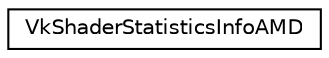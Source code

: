 digraph "Graphical Class Hierarchy"
{
 // LATEX_PDF_SIZE
  edge [fontname="Helvetica",fontsize="10",labelfontname="Helvetica",labelfontsize="10"];
  node [fontname="Helvetica",fontsize="10",shape=record];
  rankdir="LR";
  Node0 [label="VkShaderStatisticsInfoAMD",height=0.2,width=0.4,color="black", fillcolor="white", style="filled",URL="$df/d42/structVkShaderStatisticsInfoAMD.html",tooltip=" "];
}
